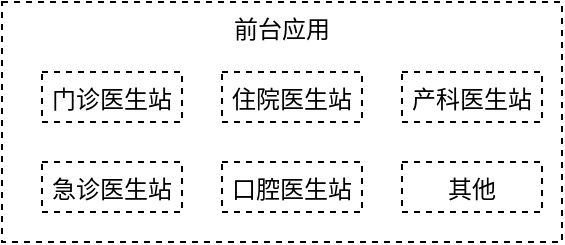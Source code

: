 <mxfile version="15.3.1" type="github"><diagram id="zVR1Y2QPL-ts0ejeIMiZ" name="第 1 页"><mxGraphModel dx="1069" dy="543" grid="1" gridSize="10" guides="1" tooltips="1" connect="1" arrows="1" fold="1" page="1" pageScale="1" pageWidth="827" pageHeight="1169" math="0" shadow="0"><root><mxCell id="0"/><mxCell id="1" parent="0"/><mxCell id="JxRgimenbDmR9lSLWDVA-2" value="前台应用" style="rounded=0;whiteSpace=wrap;html=1;verticalAlign=top;dashed=1;" vertex="1" parent="1"><mxGeometry x="100" y="160" width="280" height="120" as="geometry"/></mxCell><mxCell id="JxRgimenbDmR9lSLWDVA-3" value="门诊医生站" style="rounded=0;whiteSpace=wrap;html=1;dashed=1;verticalAlign=top;" vertex="1" parent="1"><mxGeometry x="120" y="195" width="70" height="25" as="geometry"/></mxCell><mxCell id="JxRgimenbDmR9lSLWDVA-4" value="住院医生站" style="rounded=0;whiteSpace=wrap;html=1;dashed=1;verticalAlign=top;" vertex="1" parent="1"><mxGeometry x="210" y="195" width="70" height="25" as="geometry"/></mxCell><mxCell id="JxRgimenbDmR9lSLWDVA-5" value="产科医生站" style="rounded=0;whiteSpace=wrap;html=1;dashed=1;verticalAlign=top;" vertex="1" parent="1"><mxGeometry x="300" y="195" width="70" height="25" as="geometry"/></mxCell><mxCell id="JxRgimenbDmR9lSLWDVA-6" value="急诊医生站" style="rounded=0;whiteSpace=wrap;html=1;dashed=1;verticalAlign=top;" vertex="1" parent="1"><mxGeometry x="120" y="240" width="70" height="25" as="geometry"/></mxCell><mxCell id="JxRgimenbDmR9lSLWDVA-7" value="口腔医生站" style="rounded=0;whiteSpace=wrap;html=1;dashed=1;verticalAlign=top;" vertex="1" parent="1"><mxGeometry x="210" y="240" width="70" height="25" as="geometry"/></mxCell><mxCell id="JxRgimenbDmR9lSLWDVA-8" value="其他" style="rounded=0;whiteSpace=wrap;html=1;dashed=1;verticalAlign=top;" vertex="1" parent="1"><mxGeometry x="300" y="240" width="70" height="25" as="geometry"/></mxCell></root></mxGraphModel></diagram></mxfile>